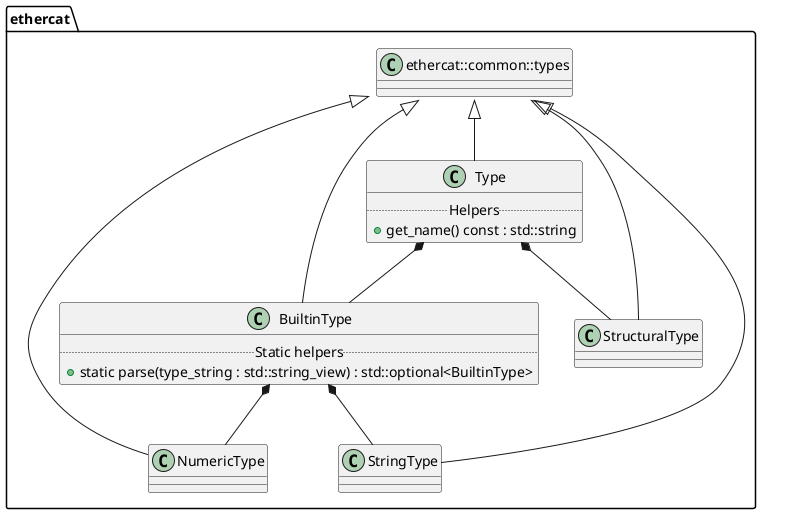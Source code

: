 /'' ==================================================================================================================================
 ' @file       types.plantuml
 ' @author     Krzysztof Pierczyk (krzysztof.pierczyk@gmail.com)
 ' @maintainer Krzysztof Pierczyk (krzysztof.pierczyk@gmail.com)
 ' @date       Monday, 6th June 2022 7:45:16 pm
 ' @modified   Thursday, 9th June 2022 2:45:17 am
 ' @project    ethercat-lib
 ' @brief      Class diagram of the library (CoE objects' types definitions)
 ' 
 ' 
 ' @copyright Krzysztof Pierczyk © 2022
 ' ================================================================================================================================ '/

/' =========================================================== Document =========================================================== '/

@startuml ethercat-lib(id=types)

/' =========================================================== Namespace ========================================================== '/

namespace ethercat {

/' ============================================================= Type ============================================================= '/

' NumericType class
class NumericType

ethercat::common::types::NumericTypeBase <|-- NumericType

' StringType class
class StringType

ethercat::common::types::StringTypeBase <|-- StringType

' BuiltinType class
class BuiltinType {
.. Static helpers ..
    +static parse(type_string : std::string_view) : std::optional<BuiltinType>
}

ethercat::common::types::BuiltinTypeBase <|-- BuiltinType
BuiltinType                              *--  NumericType
BuiltinType                              *--  StringType

' BuiltinType class
class StructuralType

ethercat::common::types::StructuralTypeBase <|-- StructuralType

' Type class
class Type {
.. Helpers ..
    +get_name() const : std::string
}

ethercat::common::types::TypeBase <|-- Type
Type                               *--  BuiltinType
Type                               *--  StructuralType

/' ================================================================================================================================ '/

}

/' ================================================================================================================================ '/

@enduml
